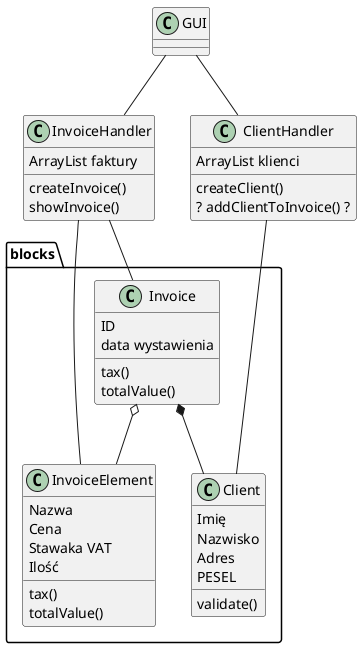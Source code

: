 @startuml

class blocks.Invoice {
    ID
    data wystawienia
    tax()
    totalValue()
}

class blocks.Client {
    Imię
    Nazwisko
    Adres
    PESEL
    validate()
}

class blocks.InvoiceElement{
    Nazwa
    Cena
    Stawaka VAT
    Ilość
    tax()
    totalValue()
}

class InvoiceHandler{
    ArrayList faktury
    createInvoice()
    showInvoice()
}

class ClientHandler{
    ArrayList klienci
    createClient()
    ? addClientToInvoice() ?
}

class GUI {

}

GUI -- ClientHandler
GUI -- InvoiceHandler
blocks.Invoice *-- blocks.Client
blocks.Invoice o-- blocks.InvoiceElement
InvoiceHandler -- blocks.Invoice
InvoiceHandler - blocks.InvoiceElement
ClientHandler --- blocks.Client

@enduml